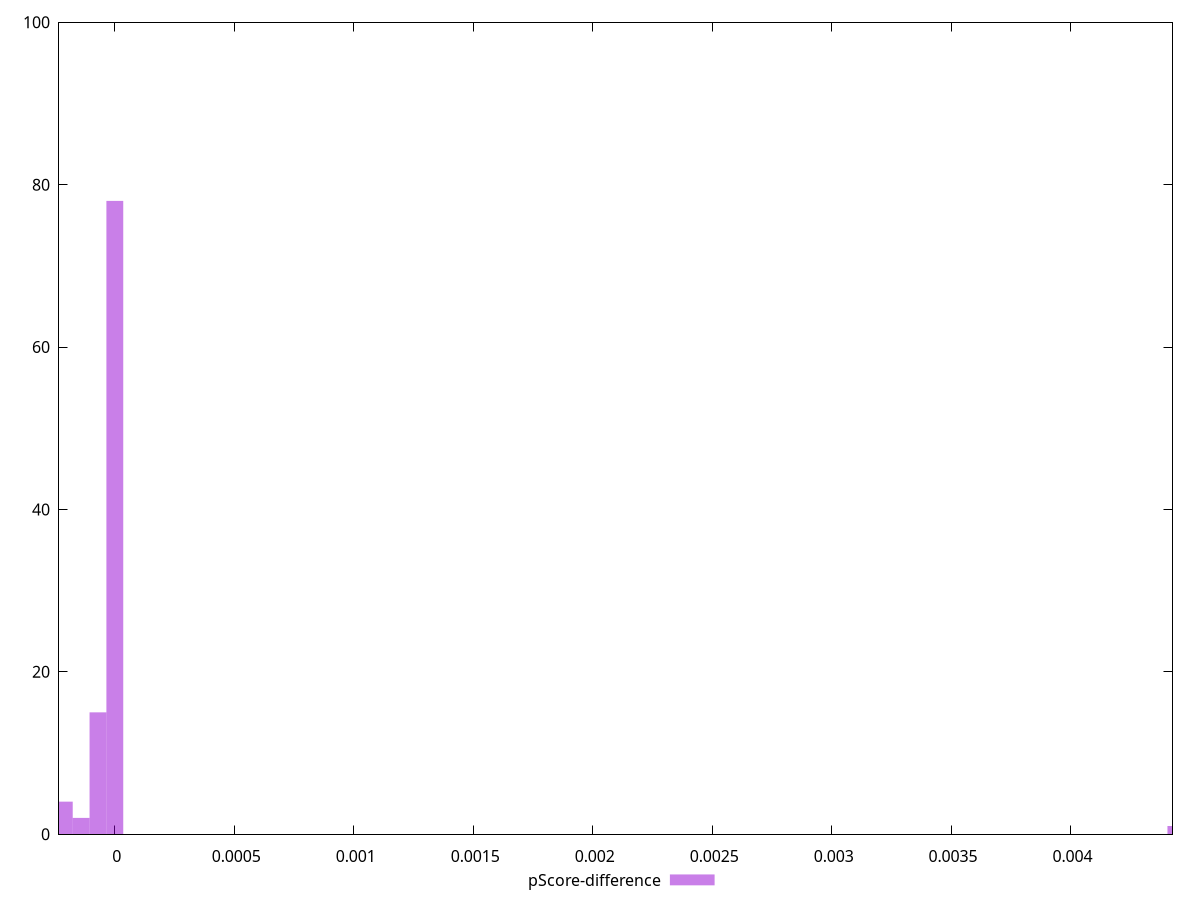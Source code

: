 reset

$pScoreDifference <<EOF
0.004440674836123448 1
0 78
-0.00007048690216068965 15
-0.00021146070648206893 4
-0.0001409738043213793 2
EOF

set key outside below
set boxwidth 0.00007048690216068965
set xrange [-0.00023362953381900198:0.004426532654649096]
set yrange [0:100]
set trange [0:100]
set style fill transparent solid 0.5 noborder
set terminal svg size 640, 490 enhanced background rgb 'white'
set output "reports/report_00033_2021-03-01T14-23-16.841Z/estimated-input-latency/samples/astro/pScore-difference/histogram.svg"

plot $pScoreDifference title "pScore-difference" with boxes

reset
